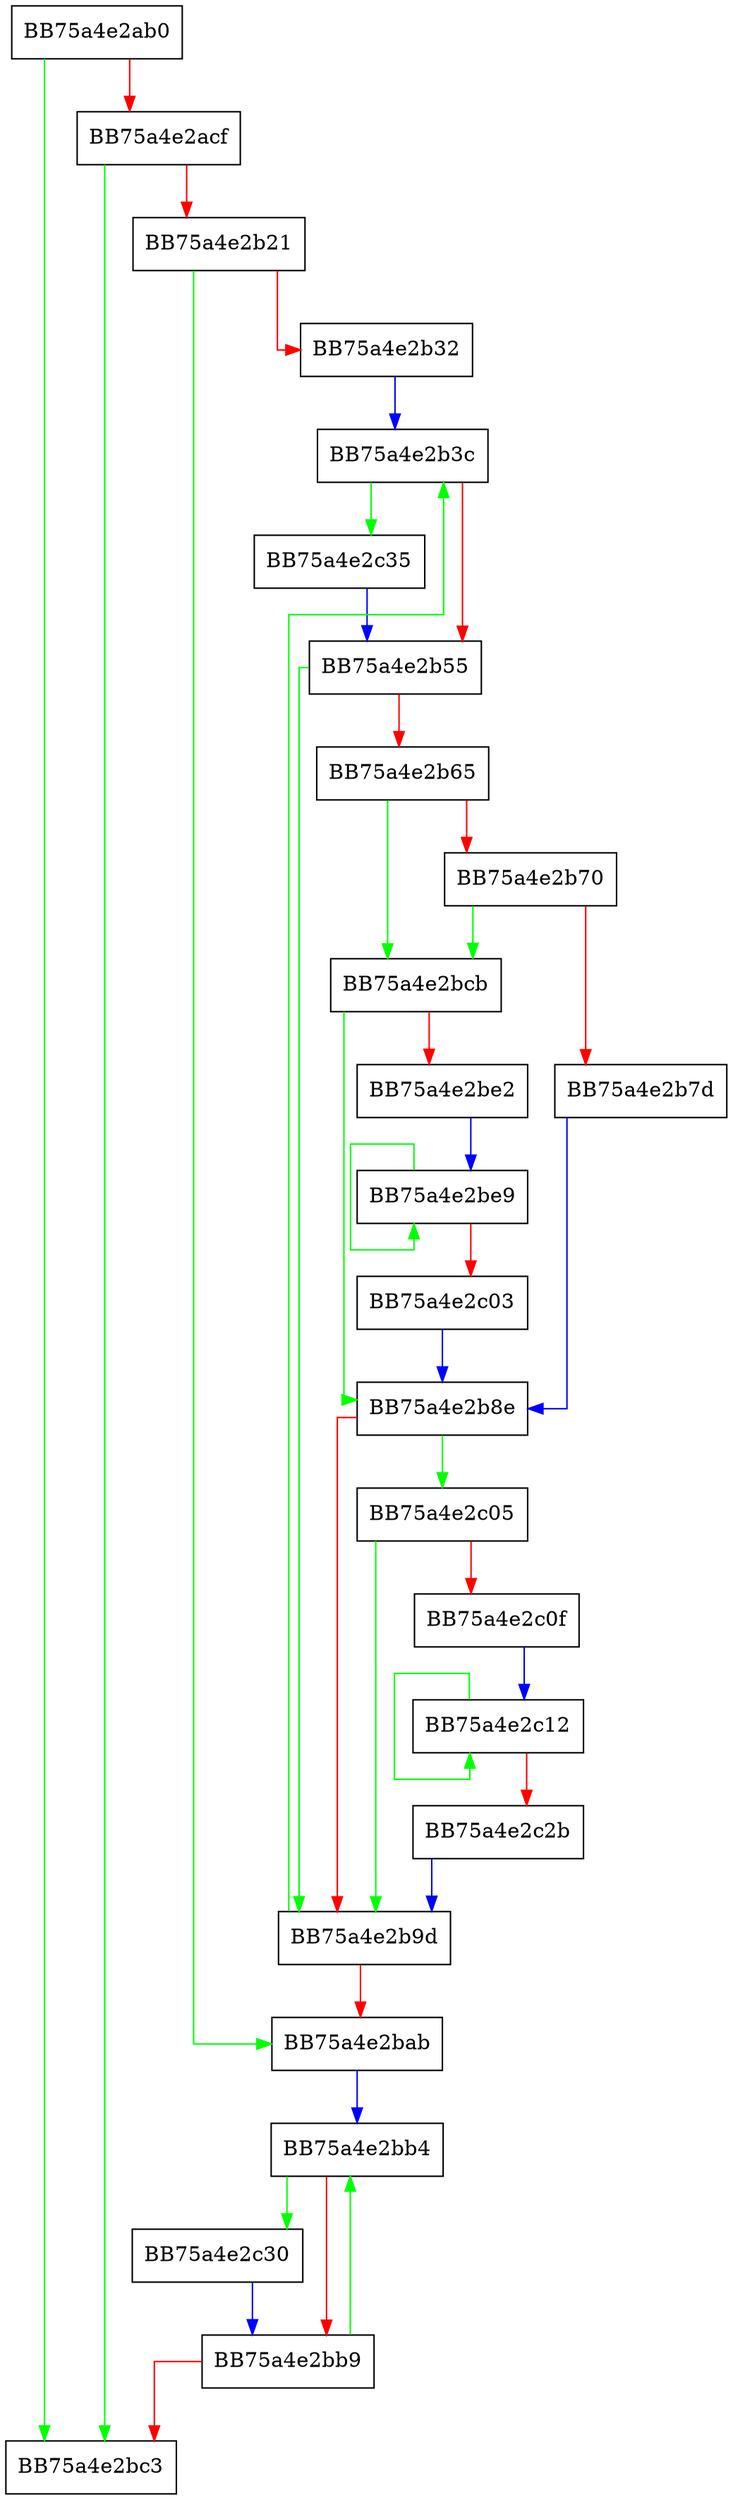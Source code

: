 digraph knrecpush_end {
  node [shape="box"];
  graph [splines=ortho];
  BB75a4e2ab0 -> BB75a4e2bc3 [color="green"];
  BB75a4e2ab0 -> BB75a4e2acf [color="red"];
  BB75a4e2acf -> BB75a4e2bc3 [color="green"];
  BB75a4e2acf -> BB75a4e2b21 [color="red"];
  BB75a4e2b21 -> BB75a4e2bab [color="green"];
  BB75a4e2b21 -> BB75a4e2b32 [color="red"];
  BB75a4e2b32 -> BB75a4e2b3c [color="blue"];
  BB75a4e2b3c -> BB75a4e2c35 [color="green"];
  BB75a4e2b3c -> BB75a4e2b55 [color="red"];
  BB75a4e2b55 -> BB75a4e2b9d [color="green"];
  BB75a4e2b55 -> BB75a4e2b65 [color="red"];
  BB75a4e2b65 -> BB75a4e2bcb [color="green"];
  BB75a4e2b65 -> BB75a4e2b70 [color="red"];
  BB75a4e2b70 -> BB75a4e2bcb [color="green"];
  BB75a4e2b70 -> BB75a4e2b7d [color="red"];
  BB75a4e2b7d -> BB75a4e2b8e [color="blue"];
  BB75a4e2b8e -> BB75a4e2c05 [color="green"];
  BB75a4e2b8e -> BB75a4e2b9d [color="red"];
  BB75a4e2b9d -> BB75a4e2b3c [color="green"];
  BB75a4e2b9d -> BB75a4e2bab [color="red"];
  BB75a4e2bab -> BB75a4e2bb4 [color="blue"];
  BB75a4e2bb4 -> BB75a4e2c30 [color="green"];
  BB75a4e2bb4 -> BB75a4e2bb9 [color="red"];
  BB75a4e2bb9 -> BB75a4e2bb4 [color="green"];
  BB75a4e2bb9 -> BB75a4e2bc3 [color="red"];
  BB75a4e2bcb -> BB75a4e2b8e [color="green"];
  BB75a4e2bcb -> BB75a4e2be2 [color="red"];
  BB75a4e2be2 -> BB75a4e2be9 [color="blue"];
  BB75a4e2be9 -> BB75a4e2be9 [color="green"];
  BB75a4e2be9 -> BB75a4e2c03 [color="red"];
  BB75a4e2c03 -> BB75a4e2b8e [color="blue"];
  BB75a4e2c05 -> BB75a4e2b9d [color="green"];
  BB75a4e2c05 -> BB75a4e2c0f [color="red"];
  BB75a4e2c0f -> BB75a4e2c12 [color="blue"];
  BB75a4e2c12 -> BB75a4e2c12 [color="green"];
  BB75a4e2c12 -> BB75a4e2c2b [color="red"];
  BB75a4e2c2b -> BB75a4e2b9d [color="blue"];
  BB75a4e2c30 -> BB75a4e2bb9 [color="blue"];
  BB75a4e2c35 -> BB75a4e2b55 [color="blue"];
}
